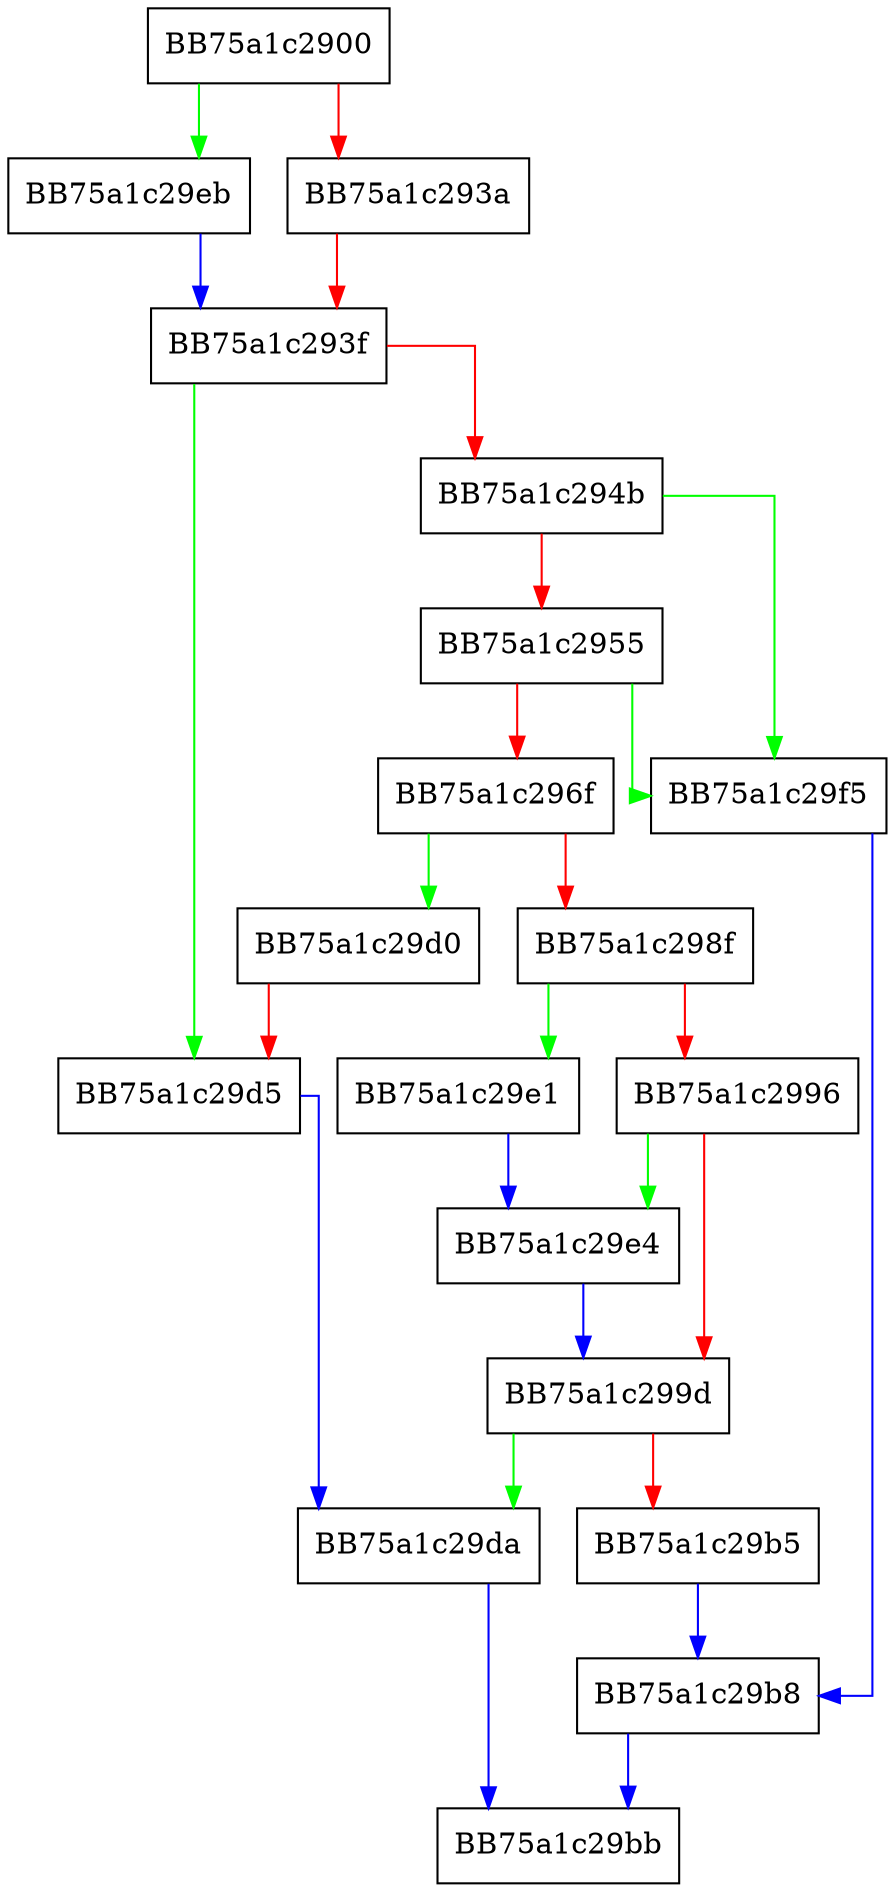 digraph mmap64_lock {
  node [shape="box"];
  graph [splines=ortho];
  BB75a1c2900 -> BB75a1c29eb [color="green"];
  BB75a1c2900 -> BB75a1c293a [color="red"];
  BB75a1c293a -> BB75a1c293f [color="red"];
  BB75a1c293f -> BB75a1c29d5 [color="green"];
  BB75a1c293f -> BB75a1c294b [color="red"];
  BB75a1c294b -> BB75a1c29f5 [color="green"];
  BB75a1c294b -> BB75a1c2955 [color="red"];
  BB75a1c2955 -> BB75a1c29f5 [color="green"];
  BB75a1c2955 -> BB75a1c296f [color="red"];
  BB75a1c296f -> BB75a1c29d0 [color="green"];
  BB75a1c296f -> BB75a1c298f [color="red"];
  BB75a1c298f -> BB75a1c29e1 [color="green"];
  BB75a1c298f -> BB75a1c2996 [color="red"];
  BB75a1c2996 -> BB75a1c29e4 [color="green"];
  BB75a1c2996 -> BB75a1c299d [color="red"];
  BB75a1c299d -> BB75a1c29da [color="green"];
  BB75a1c299d -> BB75a1c29b5 [color="red"];
  BB75a1c29b5 -> BB75a1c29b8 [color="blue"];
  BB75a1c29b8 -> BB75a1c29bb [color="blue"];
  BB75a1c29d0 -> BB75a1c29d5 [color="red"];
  BB75a1c29d5 -> BB75a1c29da [color="blue"];
  BB75a1c29da -> BB75a1c29bb [color="blue"];
  BB75a1c29e1 -> BB75a1c29e4 [color="blue"];
  BB75a1c29e4 -> BB75a1c299d [color="blue"];
  BB75a1c29eb -> BB75a1c293f [color="blue"];
  BB75a1c29f5 -> BB75a1c29b8 [color="blue"];
}
